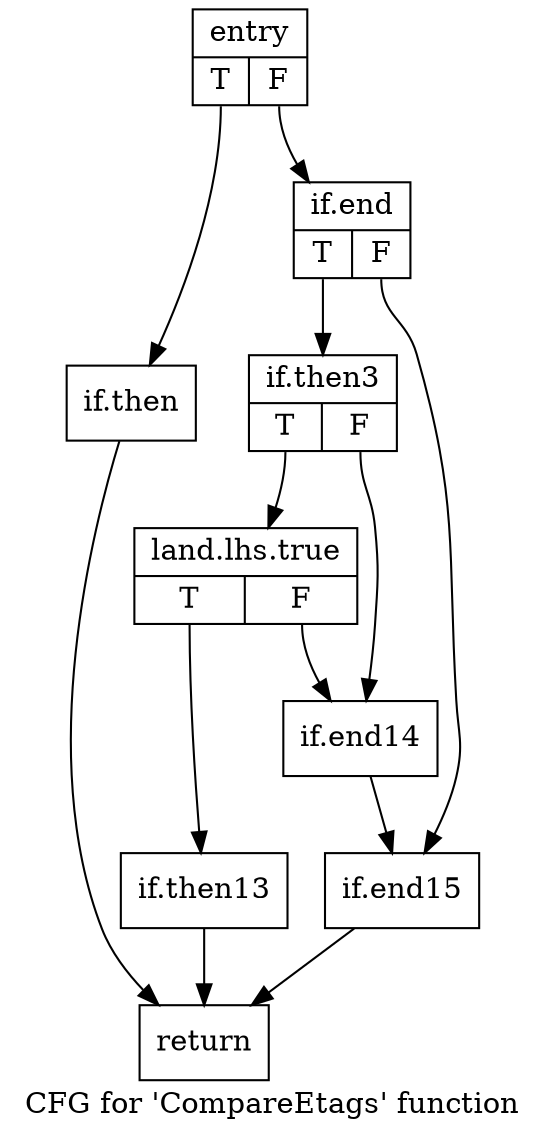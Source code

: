 digraph "CFG for 'CompareEtags' function" {
	label="CFG for 'CompareEtags' function";

	Node0x1c71c50 [shape=record,label="{entry|{<s0>T|<s1>F}}"];
	Node0x1c71c50:s0 -> Node0x1c71f10;
	Node0x1c71c50:s1 -> Node0x1c71fe0;
	Node0x1c71f10 [shape=record,label="{if.then}"];
	Node0x1c71f10 -> Node0x1c72130;
	Node0x1c71fe0 [shape=record,label="{if.end|{<s0>T|<s1>F}}"];
	Node0x1c71fe0:s0 -> Node0x1c71ba0;
	Node0x1c71fe0:s1 -> Node0x1c725f0;
	Node0x1c71ba0 [shape=record,label="{if.then3|{<s0>T|<s1>F}}"];
	Node0x1c71ba0:s0 -> Node0x1c72db0;
	Node0x1c71ba0:s1 -> Node0x1c72e60;
	Node0x1c72db0 [shape=record,label="{land.lhs.true|{<s0>T|<s1>F}}"];
	Node0x1c72db0:s0 -> Node0x1c729b0;
	Node0x1c72db0:s1 -> Node0x1c72e60;
	Node0x1c729b0 [shape=record,label="{if.then13}"];
	Node0x1c729b0 -> Node0x1c72130;
	Node0x1c72e60 [shape=record,label="{if.end14}"];
	Node0x1c72e60 -> Node0x1c725f0;
	Node0x1c725f0 [shape=record,label="{if.end15}"];
	Node0x1c725f0 -> Node0x1c72130;
	Node0x1c72130 [shape=record,label="{return}"];
}
